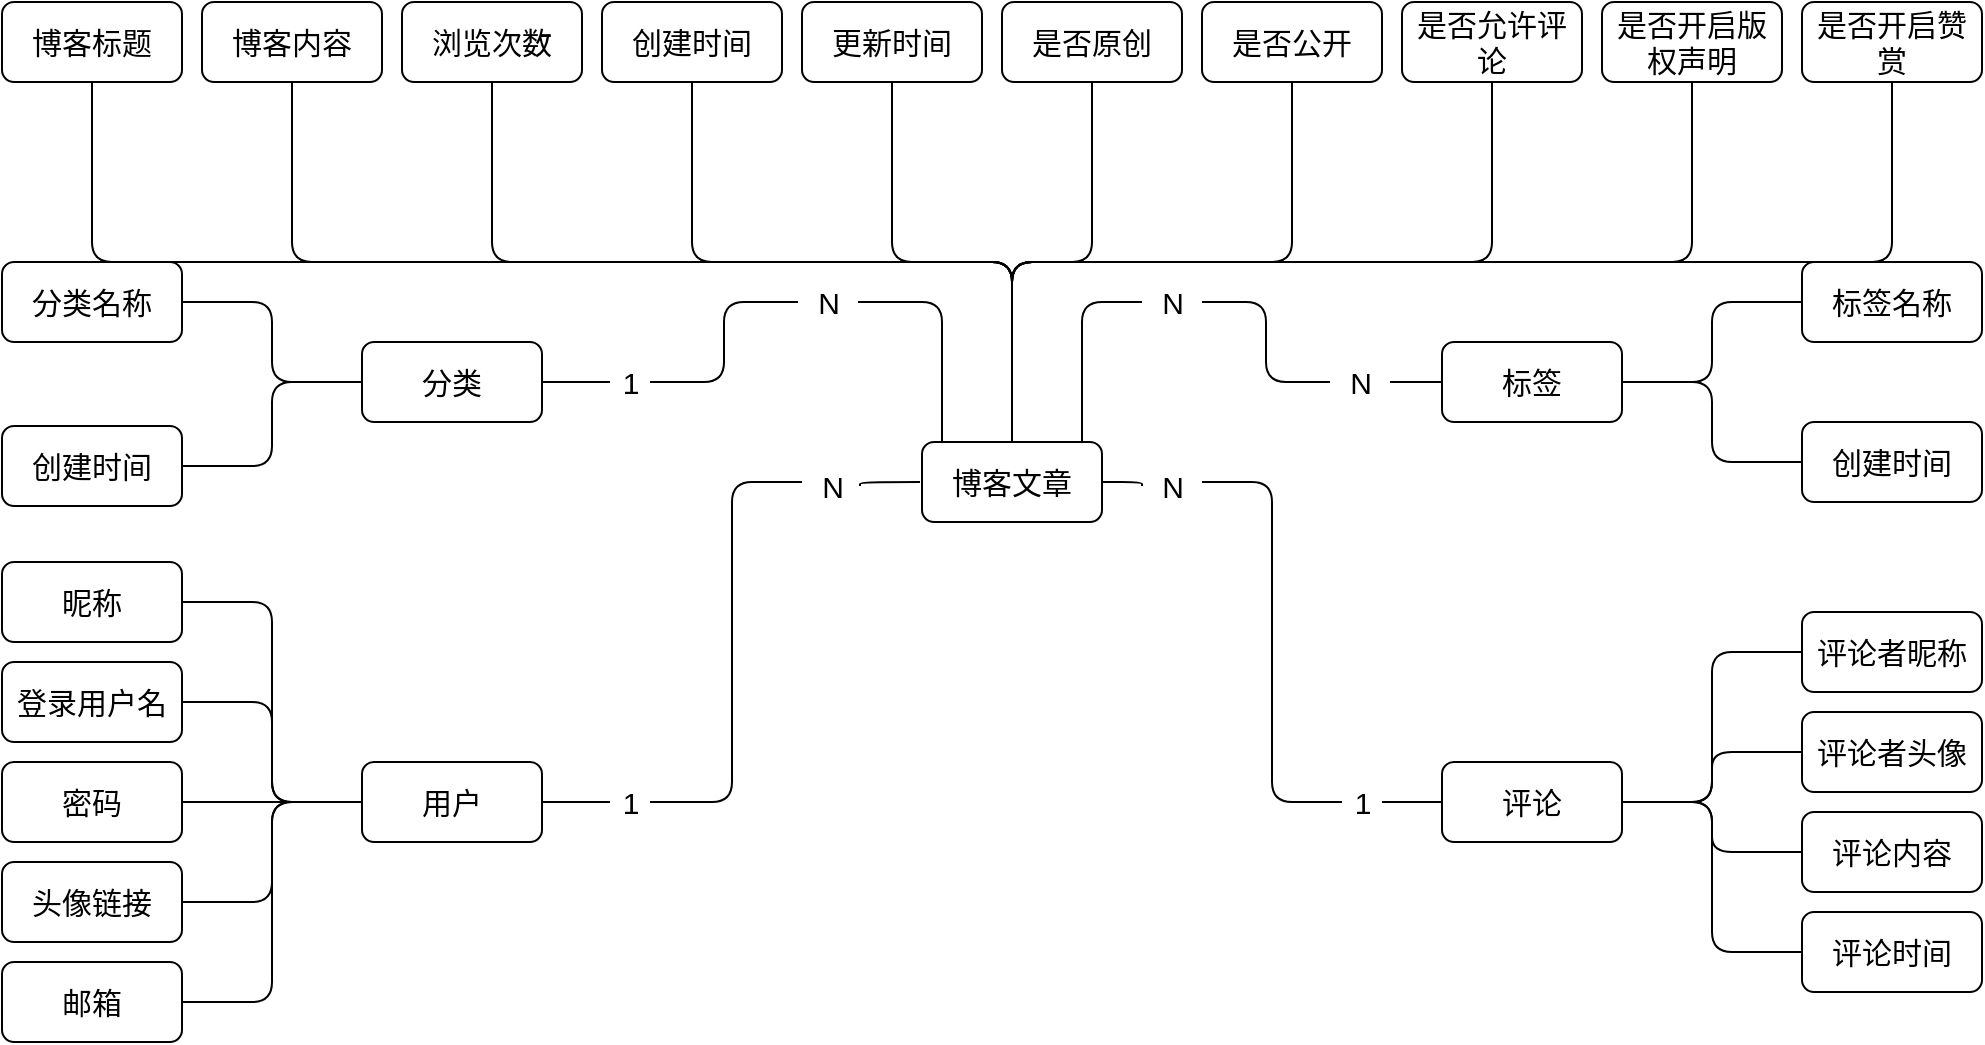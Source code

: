 <mxfile version="18.0.8" type="github">
  <diagram id="R2lEEEUBdFMjLlhIrx00" name="Page-1">
    <mxGraphModel dx="1673" dy="895" grid="1" gridSize="10" guides="1" tooltips="1" connect="1" arrows="1" fold="1" page="1" pageScale="1" pageWidth="1920" pageHeight="1200" math="0" shadow="0" extFonts="Permanent Marker^https://fonts.googleapis.com/css?family=Permanent+Marker">
      <root>
        <mxCell id="0" />
        <mxCell id="1" parent="0" />
        <mxCell id="c2yxqj--p-VrBpvTJwJd-69" style="edgeStyle=orthogonalEdgeStyle;shape=connector;rounded=1;orthogonalLoop=1;jettySize=auto;html=1;entryX=0.5;entryY=1;entryDx=0;entryDy=0;labelBackgroundColor=default;fontFamily=Helvetica;fontSize=15;fontColor=default;endArrow=none;strokeColor=default;elbow=vertical;startArrow=none;startFill=0;endFill=0;exitX=0.5;exitY=0;exitDx=0;exitDy=0;" edge="1" parent="1" source="c2yxqj--p-VrBpvTJwJd-6" target="c2yxqj--p-VrBpvTJwJd-12">
          <mxGeometry relative="1" as="geometry" />
        </mxCell>
        <mxCell id="c2yxqj--p-VrBpvTJwJd-71" style="edgeStyle=orthogonalEdgeStyle;shape=connector;rounded=1;orthogonalLoop=1;jettySize=auto;html=1;entryX=0.5;entryY=1;entryDx=0;entryDy=0;labelBackgroundColor=default;fontFamily=Helvetica;fontSize=15;fontColor=default;startArrow=none;startFill=0;endArrow=none;endFill=0;strokeColor=default;elbow=vertical;exitX=0.5;exitY=0;exitDx=0;exitDy=0;" edge="1" parent="1" source="c2yxqj--p-VrBpvTJwJd-6" target="c2yxqj--p-VrBpvTJwJd-17">
          <mxGeometry relative="1" as="geometry" />
        </mxCell>
        <mxCell id="c2yxqj--p-VrBpvTJwJd-75" style="edgeStyle=orthogonalEdgeStyle;shape=connector;rounded=1;orthogonalLoop=1;jettySize=auto;html=1;entryX=0.5;entryY=1;entryDx=0;entryDy=0;labelBackgroundColor=default;fontFamily=Helvetica;fontSize=15;fontColor=default;startArrow=none;startFill=0;endArrow=none;endFill=0;strokeColor=default;elbow=vertical;exitX=0.5;exitY=0;exitDx=0;exitDy=0;" edge="1" parent="1" source="c2yxqj--p-VrBpvTJwJd-6" target="c2yxqj--p-VrBpvTJwJd-21">
          <mxGeometry relative="1" as="geometry" />
        </mxCell>
        <mxCell id="c2yxqj--p-VrBpvTJwJd-76" style="edgeStyle=orthogonalEdgeStyle;shape=connector;rounded=1;orthogonalLoop=1;jettySize=auto;html=1;entryX=0.5;entryY=1;entryDx=0;entryDy=0;labelBackgroundColor=default;fontFamily=Helvetica;fontSize=15;fontColor=default;startArrow=none;startFill=0;endArrow=none;endFill=0;strokeColor=default;elbow=vertical;exitX=0.5;exitY=0;exitDx=0;exitDy=0;" edge="1" parent="1" source="c2yxqj--p-VrBpvTJwJd-6" target="c2yxqj--p-VrBpvTJwJd-20">
          <mxGeometry relative="1" as="geometry" />
        </mxCell>
        <mxCell id="c2yxqj--p-VrBpvTJwJd-77" style="edgeStyle=orthogonalEdgeStyle;shape=connector;rounded=1;orthogonalLoop=1;jettySize=auto;html=1;entryX=0.5;entryY=1;entryDx=0;entryDy=0;labelBackgroundColor=default;fontFamily=Helvetica;fontSize=15;fontColor=default;startArrow=none;startFill=0;endArrow=none;endFill=0;strokeColor=default;elbow=vertical;" edge="1" parent="1" source="c2yxqj--p-VrBpvTJwJd-6" target="c2yxqj--p-VrBpvTJwJd-19">
          <mxGeometry relative="1" as="geometry" />
        </mxCell>
        <mxCell id="c2yxqj--p-VrBpvTJwJd-78" style="edgeStyle=orthogonalEdgeStyle;shape=connector;rounded=1;orthogonalLoop=1;jettySize=auto;html=1;entryX=0.5;entryY=1;entryDx=0;entryDy=0;labelBackgroundColor=default;fontFamily=Helvetica;fontSize=15;fontColor=default;startArrow=none;startFill=0;endArrow=none;endFill=0;strokeColor=default;elbow=vertical;" edge="1" parent="1" source="c2yxqj--p-VrBpvTJwJd-6" target="c2yxqj--p-VrBpvTJwJd-16">
          <mxGeometry relative="1" as="geometry" />
        </mxCell>
        <mxCell id="c2yxqj--p-VrBpvTJwJd-79" style="edgeStyle=orthogonalEdgeStyle;shape=connector;rounded=1;orthogonalLoop=1;jettySize=auto;html=1;entryX=0.5;entryY=1;entryDx=0;entryDy=0;labelBackgroundColor=default;fontFamily=Helvetica;fontSize=15;fontColor=default;startArrow=none;startFill=0;endArrow=none;endFill=0;strokeColor=default;elbow=vertical;exitX=0.5;exitY=0;exitDx=0;exitDy=0;" edge="1" parent="1" source="c2yxqj--p-VrBpvTJwJd-6" target="c2yxqj--p-VrBpvTJwJd-24">
          <mxGeometry relative="1" as="geometry" />
        </mxCell>
        <mxCell id="c2yxqj--p-VrBpvTJwJd-80" style="edgeStyle=orthogonalEdgeStyle;shape=connector;rounded=1;orthogonalLoop=1;jettySize=auto;html=1;entryX=0.5;entryY=1;entryDx=0;entryDy=0;labelBackgroundColor=default;fontFamily=Helvetica;fontSize=15;fontColor=default;startArrow=none;startFill=0;endArrow=none;endFill=0;strokeColor=default;elbow=vertical;exitX=0.5;exitY=0;exitDx=0;exitDy=0;" edge="1" parent="1" source="c2yxqj--p-VrBpvTJwJd-6" target="c2yxqj--p-VrBpvTJwJd-23">
          <mxGeometry relative="1" as="geometry" />
        </mxCell>
        <mxCell id="c2yxqj--p-VrBpvTJwJd-81" style="edgeStyle=orthogonalEdgeStyle;shape=connector;rounded=1;orthogonalLoop=1;jettySize=auto;html=1;entryX=0.5;entryY=1;entryDx=0;entryDy=0;labelBackgroundColor=default;fontFamily=Helvetica;fontSize=15;fontColor=default;startArrow=none;startFill=0;endArrow=none;endFill=0;strokeColor=default;elbow=vertical;exitX=0.5;exitY=0;exitDx=0;exitDy=0;" edge="1" parent="1" source="c2yxqj--p-VrBpvTJwJd-6" target="c2yxqj--p-VrBpvTJwJd-22">
          <mxGeometry relative="1" as="geometry" />
        </mxCell>
        <mxCell id="c2yxqj--p-VrBpvTJwJd-82" style="edgeStyle=orthogonalEdgeStyle;shape=connector;rounded=1;orthogonalLoop=1;jettySize=auto;html=1;entryX=0.5;entryY=1;entryDx=0;entryDy=0;labelBackgroundColor=default;fontFamily=Helvetica;fontSize=15;fontColor=default;startArrow=none;startFill=0;endArrow=none;endFill=0;strokeColor=default;elbow=vertical;exitX=0.5;exitY=0;exitDx=0;exitDy=0;" edge="1" parent="1" source="c2yxqj--p-VrBpvTJwJd-6" target="c2yxqj--p-VrBpvTJwJd-25">
          <mxGeometry relative="1" as="geometry" />
        </mxCell>
        <mxCell id="c2yxqj--p-VrBpvTJwJd-107" style="edgeStyle=orthogonalEdgeStyle;shape=connector;rounded=1;orthogonalLoop=1;jettySize=auto;html=1;entryX=0;entryY=0.5;entryDx=0;entryDy=0;labelBackgroundColor=default;fontFamily=Helvetica;fontSize=15;fontColor=default;startArrow=none;startFill=0;endArrow=none;endFill=0;strokeColor=default;elbow=vertical;" edge="1" parent="1" source="c2yxqj--p-VrBpvTJwJd-123" target="c2yxqj--p-VrBpvTJwJd-93">
          <mxGeometry relative="1" as="geometry" />
        </mxCell>
        <mxCell id="c2yxqj--p-VrBpvTJwJd-108" style="edgeStyle=orthogonalEdgeStyle;shape=connector;rounded=1;orthogonalLoop=1;jettySize=auto;html=1;entryX=1;entryY=0.5;entryDx=0;entryDy=0;labelBackgroundColor=default;fontFamily=Helvetica;fontSize=15;fontColor=default;startArrow=none;startFill=0;endArrow=none;endFill=0;strokeColor=default;" edge="1" parent="1" source="c2yxqj--p-VrBpvTJwJd-118" target="c2yxqj--p-VrBpvTJwJd-44">
          <mxGeometry relative="1" as="geometry">
            <Array as="points">
              <mxPoint x="570" y="390" />
              <mxPoint x="570" y="390" />
            </Array>
          </mxGeometry>
        </mxCell>
        <mxCell id="c2yxqj--p-VrBpvTJwJd-133" style="edgeStyle=orthogonalEdgeStyle;shape=connector;rounded=1;orthogonalLoop=1;jettySize=auto;html=1;entryX=1;entryY=0.5;entryDx=0;entryDy=0;labelBackgroundColor=default;fontFamily=Helvetica;fontSize=15;fontColor=default;startArrow=none;startFill=0;endArrow=none;endFill=0;strokeColor=default;" edge="1" parent="1" source="c2yxqj--p-VrBpvTJwJd-139" target="c2yxqj--p-VrBpvTJwJd-47">
          <mxGeometry relative="1" as="geometry">
            <Array as="points" />
          </mxGeometry>
        </mxCell>
        <mxCell id="c2yxqj--p-VrBpvTJwJd-144" style="edgeStyle=orthogonalEdgeStyle;shape=connector;rounded=1;orthogonalLoop=1;jettySize=auto;html=1;entryX=0;entryY=0.5;entryDx=0;entryDy=0;labelBackgroundColor=default;fontFamily=Helvetica;fontSize=15;fontColor=default;startArrow=none;startFill=0;endArrow=none;endFill=0;strokeColor=default;" edge="1" parent="1" source="c2yxqj--p-VrBpvTJwJd-148" target="c2yxqj--p-VrBpvTJwJd-58">
          <mxGeometry relative="1" as="geometry" />
        </mxCell>
        <mxCell id="c2yxqj--p-VrBpvTJwJd-6" value="博客文章" style="rounded=1;whiteSpace=wrap;html=1;fontSize=15;" vertex="1" parent="1">
          <mxGeometry x="730" y="420" width="90" height="40" as="geometry" />
        </mxCell>
        <mxCell id="c2yxqj--p-VrBpvTJwJd-12" value="博客标题" style="rounded=1;whiteSpace=wrap;html=1;fontSize=15;" vertex="1" parent="1">
          <mxGeometry x="270" y="200" width="90" height="40" as="geometry" />
        </mxCell>
        <mxCell id="c2yxqj--p-VrBpvTJwJd-16" value="是否原创" style="rounded=1;whiteSpace=wrap;html=1;fontSize=15;" vertex="1" parent="1">
          <mxGeometry x="770" y="200" width="90" height="40" as="geometry" />
        </mxCell>
        <mxCell id="c2yxqj--p-VrBpvTJwJd-17" value="博客内容" style="rounded=1;whiteSpace=wrap;html=1;fontSize=15;" vertex="1" parent="1">
          <mxGeometry x="370" y="200" width="90" height="40" as="geometry" />
        </mxCell>
        <mxCell id="c2yxqj--p-VrBpvTJwJd-19" value="更新时间" style="rounded=1;whiteSpace=wrap;html=1;fontSize=15;" vertex="1" parent="1">
          <mxGeometry x="670" y="200" width="90" height="40" as="geometry" />
        </mxCell>
        <mxCell id="c2yxqj--p-VrBpvTJwJd-20" value="创建时间" style="rounded=1;whiteSpace=wrap;html=1;fontSize=15;" vertex="1" parent="1">
          <mxGeometry x="570" y="200" width="90" height="40" as="geometry" />
        </mxCell>
        <mxCell id="c2yxqj--p-VrBpvTJwJd-21" value="浏览次数" style="rounded=1;whiteSpace=wrap;html=1;fontSize=15;" vertex="1" parent="1">
          <mxGeometry x="470" y="200" width="90" height="40" as="geometry" />
        </mxCell>
        <mxCell id="c2yxqj--p-VrBpvTJwJd-22" value="是否开启版权声明" style="rounded=1;whiteSpace=wrap;html=1;fontSize=15;" vertex="1" parent="1">
          <mxGeometry x="1070" y="200" width="90" height="40" as="geometry" />
        </mxCell>
        <mxCell id="c2yxqj--p-VrBpvTJwJd-23" value="是否允许评论" style="rounded=1;whiteSpace=wrap;html=1;fontSize=15;" vertex="1" parent="1">
          <mxGeometry x="970" y="200" width="90" height="40" as="geometry" />
        </mxCell>
        <mxCell id="c2yxqj--p-VrBpvTJwJd-24" value="是否公开" style="rounded=1;whiteSpace=wrap;html=1;fontSize=15;" vertex="1" parent="1">
          <mxGeometry x="870" y="200" width="90" height="40" as="geometry" />
        </mxCell>
        <mxCell id="c2yxqj--p-VrBpvTJwJd-25" value="是否开启赞赏" style="rounded=1;whiteSpace=wrap;html=1;fontSize=15;" vertex="1" parent="1">
          <mxGeometry x="1170" y="200" width="90" height="40" as="geometry" />
        </mxCell>
        <mxCell id="c2yxqj--p-VrBpvTJwJd-85" style="edgeStyle=orthogonalEdgeStyle;shape=connector;rounded=1;orthogonalLoop=1;jettySize=auto;html=1;entryX=1;entryY=0.5;entryDx=0;entryDy=0;labelBackgroundColor=default;fontFamily=Helvetica;fontSize=15;fontColor=default;startArrow=none;startFill=0;endArrow=none;endFill=0;strokeColor=default;elbow=vertical;" edge="1" parent="1" source="c2yxqj--p-VrBpvTJwJd-44" target="c2yxqj--p-VrBpvTJwJd-45">
          <mxGeometry relative="1" as="geometry" />
        </mxCell>
        <mxCell id="c2yxqj--p-VrBpvTJwJd-87" style="edgeStyle=orthogonalEdgeStyle;shape=connector;rounded=1;orthogonalLoop=1;jettySize=auto;html=1;entryX=1;entryY=0.5;entryDx=0;entryDy=0;labelBackgroundColor=default;fontFamily=Helvetica;fontSize=15;fontColor=default;startArrow=none;startFill=0;endArrow=none;endFill=0;strokeColor=default;elbow=vertical;" edge="1" parent="1" source="c2yxqj--p-VrBpvTJwJd-44" target="c2yxqj--p-VrBpvTJwJd-46">
          <mxGeometry relative="1" as="geometry" />
        </mxCell>
        <mxCell id="c2yxqj--p-VrBpvTJwJd-44" value="分类" style="rounded=1;whiteSpace=wrap;html=1;fontSize=15;" vertex="1" parent="1">
          <mxGeometry x="450" y="370" width="90" height="40" as="geometry" />
        </mxCell>
        <mxCell id="c2yxqj--p-VrBpvTJwJd-45" value="分类名称" style="rounded=1;whiteSpace=wrap;html=1;fontSize=15;" vertex="1" parent="1">
          <mxGeometry x="270" y="330" width="90" height="40" as="geometry" />
        </mxCell>
        <mxCell id="c2yxqj--p-VrBpvTJwJd-46" value="创建时间" style="rounded=1;whiteSpace=wrap;html=1;fontSize=15;" vertex="1" parent="1">
          <mxGeometry x="270" y="412" width="90" height="40" as="geometry" />
        </mxCell>
        <mxCell id="c2yxqj--p-VrBpvTJwJd-47" value="用户" style="rounded=1;whiteSpace=wrap;html=1;fontSize=15;" vertex="1" parent="1">
          <mxGeometry x="450" y="580" width="90" height="40" as="geometry" />
        </mxCell>
        <mxCell id="c2yxqj--p-VrBpvTJwJd-98" style="edgeStyle=orthogonalEdgeStyle;shape=connector;rounded=1;orthogonalLoop=1;jettySize=auto;html=1;entryX=0;entryY=0.5;entryDx=0;entryDy=0;labelBackgroundColor=default;fontFamily=Helvetica;fontSize=15;fontColor=default;startArrow=none;startFill=0;endArrow=none;endFill=0;strokeColor=default;elbow=vertical;" edge="1" parent="1" source="c2yxqj--p-VrBpvTJwJd-48" target="c2yxqj--p-VrBpvTJwJd-47">
          <mxGeometry relative="1" as="geometry" />
        </mxCell>
        <mxCell id="c2yxqj--p-VrBpvTJwJd-48" value="昵称" style="rounded=1;whiteSpace=wrap;html=1;fontSize=15;" vertex="1" parent="1">
          <mxGeometry x="270" y="480" width="90" height="40" as="geometry" />
        </mxCell>
        <mxCell id="c2yxqj--p-VrBpvTJwJd-102" style="edgeStyle=orthogonalEdgeStyle;shape=connector;rounded=1;orthogonalLoop=1;jettySize=auto;html=1;entryX=0;entryY=0.5;entryDx=0;entryDy=0;labelBackgroundColor=default;fontFamily=Helvetica;fontSize=15;fontColor=default;startArrow=none;startFill=0;endArrow=none;endFill=0;strokeColor=default;elbow=vertical;" edge="1" parent="1" source="c2yxqj--p-VrBpvTJwJd-49" target="c2yxqj--p-VrBpvTJwJd-47">
          <mxGeometry relative="1" as="geometry" />
        </mxCell>
        <mxCell id="c2yxqj--p-VrBpvTJwJd-49" value="邮箱" style="rounded=1;whiteSpace=wrap;html=1;fontSize=15;" vertex="1" parent="1">
          <mxGeometry x="270" y="680" width="90" height="40" as="geometry" />
        </mxCell>
        <mxCell id="c2yxqj--p-VrBpvTJwJd-99" style="edgeStyle=orthogonalEdgeStyle;shape=connector;rounded=1;orthogonalLoop=1;jettySize=auto;html=1;entryX=0;entryY=0.5;entryDx=0;entryDy=0;labelBackgroundColor=default;fontFamily=Helvetica;fontSize=15;fontColor=default;startArrow=none;startFill=0;endArrow=none;endFill=0;strokeColor=default;elbow=vertical;" edge="1" parent="1" source="c2yxqj--p-VrBpvTJwJd-50" target="c2yxqj--p-VrBpvTJwJd-47">
          <mxGeometry relative="1" as="geometry" />
        </mxCell>
        <mxCell id="c2yxqj--p-VrBpvTJwJd-50" value="登录用户名" style="rounded=1;whiteSpace=wrap;html=1;fontSize=15;" vertex="1" parent="1">
          <mxGeometry x="270" y="530" width="90" height="40" as="geometry" />
        </mxCell>
        <mxCell id="c2yxqj--p-VrBpvTJwJd-101" style="edgeStyle=orthogonalEdgeStyle;shape=connector;rounded=1;orthogonalLoop=1;jettySize=auto;html=1;entryX=0;entryY=0.5;entryDx=0;entryDy=0;labelBackgroundColor=default;fontFamily=Helvetica;fontSize=15;fontColor=default;startArrow=none;startFill=0;endArrow=none;endFill=0;strokeColor=default;elbow=vertical;" edge="1" parent="1" source="c2yxqj--p-VrBpvTJwJd-52" target="c2yxqj--p-VrBpvTJwJd-47">
          <mxGeometry relative="1" as="geometry" />
        </mxCell>
        <mxCell id="c2yxqj--p-VrBpvTJwJd-52" value="头像链接" style="rounded=1;whiteSpace=wrap;html=1;fontSize=15;" vertex="1" parent="1">
          <mxGeometry x="270" y="630" width="90" height="40" as="geometry" />
        </mxCell>
        <mxCell id="c2yxqj--p-VrBpvTJwJd-100" style="edgeStyle=orthogonalEdgeStyle;shape=connector;rounded=1;orthogonalLoop=1;jettySize=auto;html=1;labelBackgroundColor=default;fontFamily=Helvetica;fontSize=15;fontColor=default;startArrow=none;startFill=0;endArrow=none;endFill=0;strokeColor=default;elbow=vertical;" edge="1" parent="1" source="c2yxqj--p-VrBpvTJwJd-53">
          <mxGeometry relative="1" as="geometry">
            <mxPoint x="450" y="600" as="targetPoint" />
          </mxGeometry>
        </mxCell>
        <mxCell id="c2yxqj--p-VrBpvTJwJd-53" value="密码" style="rounded=1;whiteSpace=wrap;html=1;fontSize=15;" vertex="1" parent="1">
          <mxGeometry x="270" y="580" width="90" height="40" as="geometry" />
        </mxCell>
        <mxCell id="c2yxqj--p-VrBpvTJwJd-103" style="edgeStyle=orthogonalEdgeStyle;shape=connector;rounded=1;orthogonalLoop=1;jettySize=auto;html=1;entryX=0;entryY=0.5;entryDx=0;entryDy=0;labelBackgroundColor=default;fontFamily=Helvetica;fontSize=15;fontColor=default;startArrow=none;startFill=0;endArrow=none;endFill=0;strokeColor=default;elbow=vertical;" edge="1" parent="1" source="c2yxqj--p-VrBpvTJwJd-58" target="c2yxqj--p-VrBpvTJwJd-59">
          <mxGeometry relative="1" as="geometry" />
        </mxCell>
        <mxCell id="c2yxqj--p-VrBpvTJwJd-104" style="edgeStyle=orthogonalEdgeStyle;shape=connector;rounded=1;orthogonalLoop=1;jettySize=auto;html=1;entryX=0;entryY=0.5;entryDx=0;entryDy=0;labelBackgroundColor=default;fontFamily=Helvetica;fontSize=15;fontColor=default;startArrow=none;startFill=0;endArrow=none;endFill=0;strokeColor=default;elbow=vertical;" edge="1" parent="1" source="c2yxqj--p-VrBpvTJwJd-58" target="c2yxqj--p-VrBpvTJwJd-61">
          <mxGeometry relative="1" as="geometry" />
        </mxCell>
        <mxCell id="c2yxqj--p-VrBpvTJwJd-105" style="edgeStyle=orthogonalEdgeStyle;shape=connector;rounded=1;orthogonalLoop=1;jettySize=auto;html=1;entryX=0;entryY=0.5;entryDx=0;entryDy=0;labelBackgroundColor=default;fontFamily=Helvetica;fontSize=15;fontColor=default;startArrow=none;startFill=0;endArrow=none;endFill=0;strokeColor=default;elbow=vertical;" edge="1" parent="1" source="c2yxqj--p-VrBpvTJwJd-58" target="c2yxqj--p-VrBpvTJwJd-64">
          <mxGeometry relative="1" as="geometry" />
        </mxCell>
        <mxCell id="c2yxqj--p-VrBpvTJwJd-106" style="edgeStyle=orthogonalEdgeStyle;shape=connector;rounded=1;orthogonalLoop=1;jettySize=auto;html=1;entryX=0;entryY=0.5;entryDx=0;entryDy=0;labelBackgroundColor=default;fontFamily=Helvetica;fontSize=15;fontColor=default;startArrow=none;startFill=0;endArrow=none;endFill=0;strokeColor=default;elbow=vertical;" edge="1" parent="1" source="c2yxqj--p-VrBpvTJwJd-58" target="c2yxqj--p-VrBpvTJwJd-63">
          <mxGeometry relative="1" as="geometry" />
        </mxCell>
        <mxCell id="c2yxqj--p-VrBpvTJwJd-58" value="评论" style="rounded=1;whiteSpace=wrap;html=1;fontSize=15;" vertex="1" parent="1">
          <mxGeometry x="990" y="580" width="90" height="40" as="geometry" />
        </mxCell>
        <mxCell id="c2yxqj--p-VrBpvTJwJd-59" value="评论者昵称" style="rounded=1;whiteSpace=wrap;html=1;fontSize=15;" vertex="1" parent="1">
          <mxGeometry x="1170" y="505" width="90" height="40" as="geometry" />
        </mxCell>
        <mxCell id="c2yxqj--p-VrBpvTJwJd-61" value="评论者头像" style="rounded=1;whiteSpace=wrap;html=1;fontSize=15;" vertex="1" parent="1">
          <mxGeometry x="1170" y="555" width="90" height="40" as="geometry" />
        </mxCell>
        <mxCell id="c2yxqj--p-VrBpvTJwJd-63" value="评论时间" style="rounded=1;whiteSpace=wrap;html=1;fontSize=15;" vertex="1" parent="1">
          <mxGeometry x="1170" y="655" width="90" height="40" as="geometry" />
        </mxCell>
        <mxCell id="c2yxqj--p-VrBpvTJwJd-64" value="评论内容" style="rounded=1;whiteSpace=wrap;html=1;fontSize=15;" vertex="1" parent="1">
          <mxGeometry x="1170" y="605" width="90" height="40" as="geometry" />
        </mxCell>
        <mxCell id="c2yxqj--p-VrBpvTJwJd-96" style="edgeStyle=orthogonalEdgeStyle;shape=connector;rounded=1;orthogonalLoop=1;jettySize=auto;html=1;entryX=0;entryY=0.5;entryDx=0;entryDy=0;labelBackgroundColor=default;fontFamily=Helvetica;fontSize=15;fontColor=default;startArrow=none;startFill=0;endArrow=none;endFill=0;strokeColor=default;elbow=vertical;" edge="1" parent="1" source="c2yxqj--p-VrBpvTJwJd-93" target="c2yxqj--p-VrBpvTJwJd-94">
          <mxGeometry relative="1" as="geometry" />
        </mxCell>
        <mxCell id="c2yxqj--p-VrBpvTJwJd-97" style="edgeStyle=orthogonalEdgeStyle;shape=connector;rounded=1;orthogonalLoop=1;jettySize=auto;html=1;entryX=0;entryY=0.5;entryDx=0;entryDy=0;labelBackgroundColor=default;fontFamily=Helvetica;fontSize=15;fontColor=default;startArrow=none;startFill=0;endArrow=none;endFill=0;strokeColor=default;elbow=vertical;" edge="1" parent="1" source="c2yxqj--p-VrBpvTJwJd-93" target="c2yxqj--p-VrBpvTJwJd-95">
          <mxGeometry relative="1" as="geometry" />
        </mxCell>
        <mxCell id="c2yxqj--p-VrBpvTJwJd-93" value="标签" style="rounded=1;whiteSpace=wrap;html=1;fontSize=15;" vertex="1" parent="1">
          <mxGeometry x="990" y="370" width="90" height="40" as="geometry" />
        </mxCell>
        <mxCell id="c2yxqj--p-VrBpvTJwJd-94" value="标签名称" style="rounded=1;whiteSpace=wrap;html=1;fontSize=15;" vertex="1" parent="1">
          <mxGeometry x="1170" y="330" width="90" height="40" as="geometry" />
        </mxCell>
        <mxCell id="c2yxqj--p-VrBpvTJwJd-95" value="创建时间" style="rounded=1;whiteSpace=wrap;html=1;fontSize=15;" vertex="1" parent="1">
          <mxGeometry x="1170" y="410" width="90" height="40" as="geometry" />
        </mxCell>
        <mxCell id="c2yxqj--p-VrBpvTJwJd-118" value="1" style="text;html=1;align=center;verticalAlign=middle;resizable=0;points=[];autosize=1;strokeColor=none;fillColor=none;fontSize=15;fontFamily=Helvetica;fontColor=default;" vertex="1" parent="1">
          <mxGeometry x="574" y="380" width="20" height="20" as="geometry" />
        </mxCell>
        <mxCell id="c2yxqj--p-VrBpvTJwJd-119" value="" style="edgeStyle=orthogonalEdgeStyle;shape=connector;rounded=1;orthogonalLoop=1;jettySize=auto;html=1;entryX=1;entryY=0.5;entryDx=0;entryDy=0;labelBackgroundColor=default;fontFamily=Helvetica;fontSize=15;fontColor=default;startArrow=none;startFill=0;endArrow=none;endFill=0;strokeColor=default;" edge="1" parent="1" source="c2yxqj--p-VrBpvTJwJd-117" target="c2yxqj--p-VrBpvTJwJd-118">
          <mxGeometry relative="1" as="geometry">
            <mxPoint x="730" y="350.059" as="sourcePoint" />
            <mxPoint x="540" y="390" as="targetPoint" />
            <Array as="points">
              <mxPoint x="631" y="350" />
              <mxPoint x="631" y="390" />
              <mxPoint x="594" y="390" />
            </Array>
          </mxGeometry>
        </mxCell>
        <mxCell id="c2yxqj--p-VrBpvTJwJd-117" value="N" style="text;html=1;align=center;verticalAlign=middle;resizable=0;points=[];autosize=1;strokeColor=none;fillColor=none;fontSize=15;fontFamily=Helvetica;fontColor=default;" vertex="1" parent="1">
          <mxGeometry x="668" y="340" width="30" height="20" as="geometry" />
        </mxCell>
        <mxCell id="c2yxqj--p-VrBpvTJwJd-120" value="" style="edgeStyle=orthogonalEdgeStyle;shape=connector;rounded=1;orthogonalLoop=1;jettySize=auto;html=1;entryX=1;entryY=0.5;entryDx=0;entryDy=0;labelBackgroundColor=default;fontFamily=Helvetica;fontSize=15;fontColor=default;startArrow=none;startFill=0;endArrow=none;endFill=0;strokeColor=default;" edge="1" parent="1" source="c2yxqj--p-VrBpvTJwJd-6" target="c2yxqj--p-VrBpvTJwJd-117">
          <mxGeometry relative="1" as="geometry">
            <mxPoint x="730" y="350.059" as="sourcePoint" />
            <mxPoint x="590" y="380" as="targetPoint" />
            <Array as="points">
              <mxPoint x="740" y="350" />
            </Array>
          </mxGeometry>
        </mxCell>
        <mxCell id="c2yxqj--p-VrBpvTJwJd-121" value="N" style="text;html=1;align=center;verticalAlign=middle;resizable=0;points=[];autosize=1;strokeColor=none;fillColor=none;fontSize=15;fontFamily=Helvetica;fontColor=default;" vertex="1" parent="1">
          <mxGeometry x="840" y="340" width="30" height="20" as="geometry" />
        </mxCell>
        <mxCell id="c2yxqj--p-VrBpvTJwJd-122" value="" style="edgeStyle=orthogonalEdgeStyle;shape=connector;rounded=1;orthogonalLoop=1;jettySize=auto;html=1;entryX=0;entryY=0.5;entryDx=0;entryDy=0;labelBackgroundColor=default;fontFamily=Helvetica;fontSize=15;fontColor=default;startArrow=none;startFill=0;endArrow=none;endFill=0;strokeColor=default;elbow=vertical;" edge="1" parent="1" source="c2yxqj--p-VrBpvTJwJd-6" target="c2yxqj--p-VrBpvTJwJd-121">
          <mxGeometry relative="1" as="geometry">
            <mxPoint x="820.0" y="350.059" as="sourcePoint" />
            <mxPoint x="990.0" y="390" as="targetPoint" />
            <Array as="points">
              <mxPoint x="810" y="350" />
            </Array>
          </mxGeometry>
        </mxCell>
        <mxCell id="c2yxqj--p-VrBpvTJwJd-123" value="N" style="text;html=1;align=center;verticalAlign=middle;resizable=0;points=[];autosize=1;strokeColor=none;fillColor=none;fontSize=15;fontFamily=Helvetica;fontColor=default;" vertex="1" parent="1">
          <mxGeometry x="934" y="380" width="30" height="20" as="geometry" />
        </mxCell>
        <mxCell id="c2yxqj--p-VrBpvTJwJd-124" value="" style="edgeStyle=orthogonalEdgeStyle;shape=connector;rounded=1;orthogonalLoop=1;jettySize=auto;html=1;entryX=0;entryY=0.5;entryDx=0;entryDy=0;labelBackgroundColor=default;fontFamily=Helvetica;fontSize=15;fontColor=default;startArrow=none;startFill=0;endArrow=none;endFill=0;strokeColor=default;elbow=vertical;" edge="1" parent="1" source="c2yxqj--p-VrBpvTJwJd-121" target="c2yxqj--p-VrBpvTJwJd-123">
          <mxGeometry relative="1" as="geometry">
            <mxPoint x="870.0" y="350.059" as="sourcePoint" />
            <mxPoint x="990.0" y="390" as="targetPoint" />
          </mxGeometry>
        </mxCell>
        <mxCell id="c2yxqj--p-VrBpvTJwJd-135" value="N" style="text;html=1;align=center;verticalAlign=middle;resizable=0;points=[];autosize=1;strokeColor=none;fillColor=none;fontSize=15;fontFamily=Helvetica;fontColor=default;" vertex="1" parent="1">
          <mxGeometry x="670" y="432" width="30" height="20" as="geometry" />
        </mxCell>
        <mxCell id="c2yxqj--p-VrBpvTJwJd-136" value="" style="edgeStyle=orthogonalEdgeStyle;shape=connector;rounded=1;orthogonalLoop=1;jettySize=auto;html=1;entryX=1;entryY=0.5;entryDx=0;entryDy=0;labelBackgroundColor=default;fontFamily=Helvetica;fontSize=15;fontColor=default;startArrow=none;startFill=0;endArrow=none;endFill=0;strokeColor=default;" edge="1" parent="1">
          <mxGeometry relative="1" as="geometry">
            <mxPoint x="729" y="440.059" as="sourcePoint" />
            <mxPoint x="699" y="442" as="targetPoint" />
            <Array as="points" />
          </mxGeometry>
        </mxCell>
        <mxCell id="c2yxqj--p-VrBpvTJwJd-139" value="1" style="text;html=1;align=center;verticalAlign=middle;resizable=0;points=[];autosize=1;strokeColor=none;fillColor=none;fontSize=15;fontFamily=Helvetica;fontColor=default;" vertex="1" parent="1">
          <mxGeometry x="574" y="590" width="20" height="20" as="geometry" />
        </mxCell>
        <mxCell id="c2yxqj--p-VrBpvTJwJd-141" value="" style="edgeStyle=orthogonalEdgeStyle;shape=connector;rounded=1;orthogonalLoop=1;jettySize=auto;html=1;entryX=1;entryY=0.5;entryDx=0;entryDy=0;labelBackgroundColor=default;fontFamily=Helvetica;fontSize=15;fontColor=default;startArrow=none;startFill=0;endArrow=none;endFill=0;strokeColor=default;" edge="1" parent="1" source="c2yxqj--p-VrBpvTJwJd-135" target="c2yxqj--p-VrBpvTJwJd-139">
          <mxGeometry relative="1" as="geometry">
            <mxPoint x="670" y="440.059" as="sourcePoint" />
            <mxPoint x="540" y="600" as="targetPoint" />
            <Array as="points">
              <mxPoint x="635" y="440" />
              <mxPoint x="635" y="600" />
            </Array>
          </mxGeometry>
        </mxCell>
        <mxCell id="c2yxqj--p-VrBpvTJwJd-145" value="N" style="text;html=1;align=center;verticalAlign=middle;resizable=0;points=[];autosize=1;strokeColor=none;fillColor=none;fontSize=15;fontFamily=Helvetica;fontColor=default;" vertex="1" parent="1">
          <mxGeometry x="840" y="432" width="30" height="20" as="geometry" />
        </mxCell>
        <mxCell id="c2yxqj--p-VrBpvTJwJd-147" value="" style="edgeStyle=orthogonalEdgeStyle;shape=connector;rounded=1;orthogonalLoop=1;jettySize=auto;html=1;entryX=0;entryY=0.5;entryDx=0;entryDy=0;labelBackgroundColor=default;fontFamily=Helvetica;fontSize=15;fontColor=default;startArrow=none;startFill=0;endArrow=none;endFill=0;strokeColor=default;" edge="1" parent="1" source="c2yxqj--p-VrBpvTJwJd-6" target="c2yxqj--p-VrBpvTJwJd-145">
          <mxGeometry relative="1" as="geometry">
            <mxPoint x="820.0" y="440.059" as="sourcePoint" />
            <mxPoint x="990.0" y="600" as="targetPoint" />
          </mxGeometry>
        </mxCell>
        <mxCell id="c2yxqj--p-VrBpvTJwJd-148" value="1" style="text;html=1;align=center;verticalAlign=middle;resizable=0;points=[];autosize=1;strokeColor=none;fillColor=none;fontSize=15;fontFamily=Helvetica;fontColor=default;" vertex="1" parent="1">
          <mxGeometry x="940" y="590" width="20" height="20" as="geometry" />
        </mxCell>
        <mxCell id="c2yxqj--p-VrBpvTJwJd-149" value="" style="edgeStyle=orthogonalEdgeStyle;shape=connector;rounded=1;orthogonalLoop=1;jettySize=auto;html=1;entryX=0;entryY=0.5;entryDx=0;entryDy=0;labelBackgroundColor=default;fontFamily=Helvetica;fontSize=15;fontColor=default;startArrow=none;startFill=0;endArrow=none;endFill=0;strokeColor=default;" edge="1" parent="1" source="c2yxqj--p-VrBpvTJwJd-145" target="c2yxqj--p-VrBpvTJwJd-148">
          <mxGeometry relative="1" as="geometry">
            <mxPoint x="870.0" y="442.059" as="sourcePoint" />
            <mxPoint x="990.0" y="600" as="targetPoint" />
            <Array as="points">
              <mxPoint x="905" y="440" />
              <mxPoint x="905" y="600" />
            </Array>
          </mxGeometry>
        </mxCell>
      </root>
    </mxGraphModel>
  </diagram>
</mxfile>
